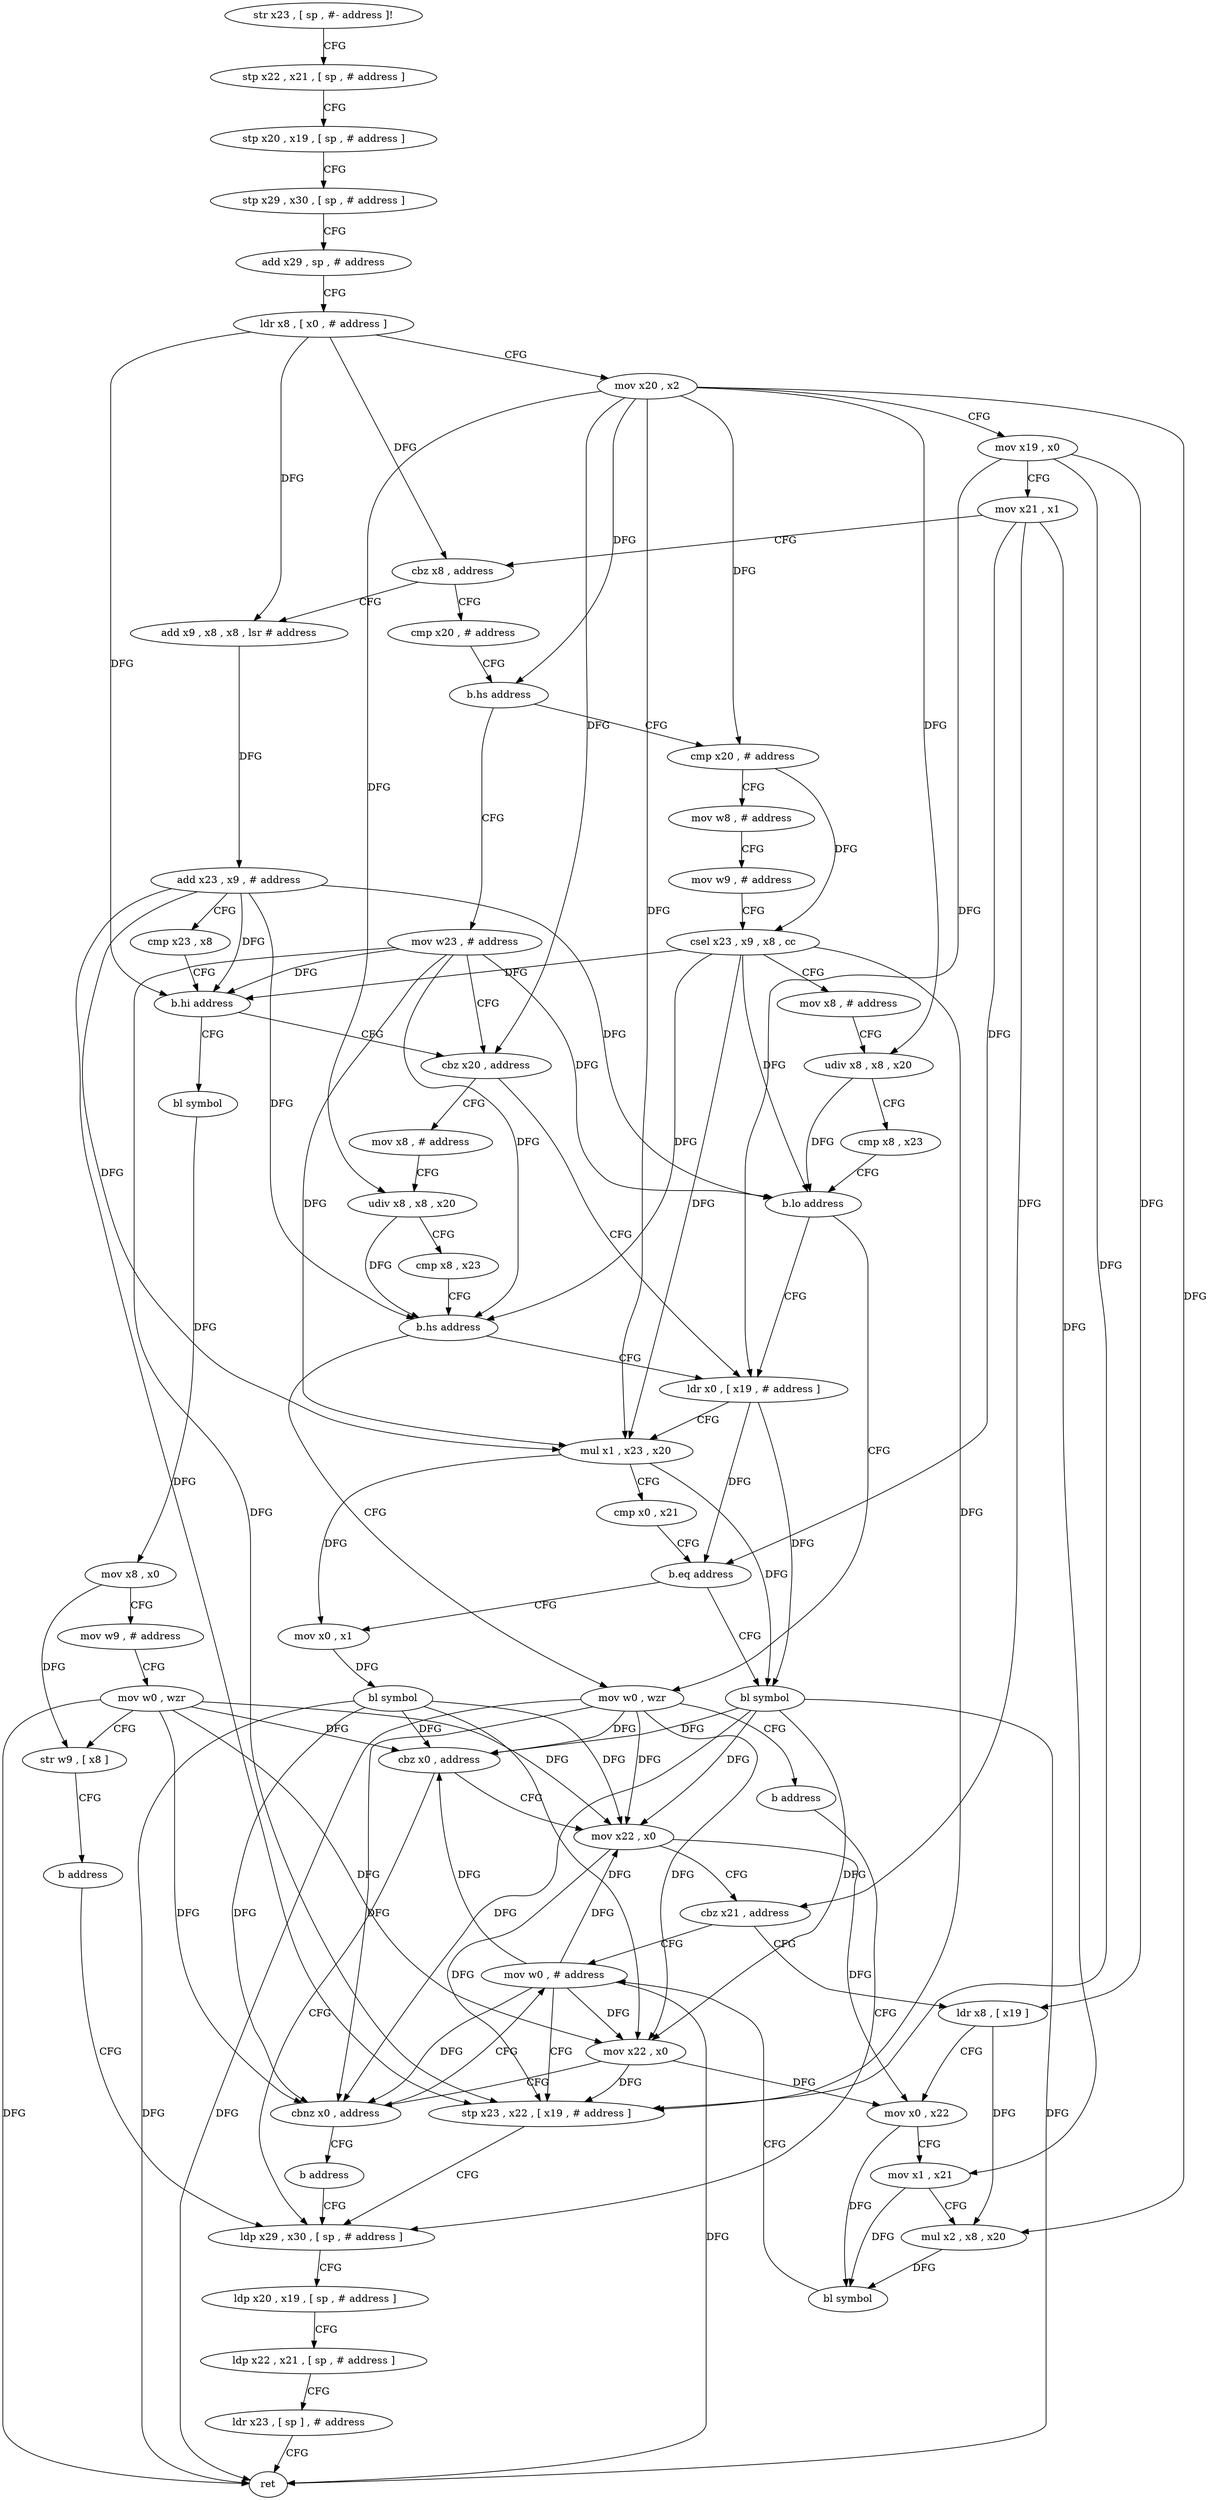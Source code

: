 digraph "func" {
"161836" [label = "str x23 , [ sp , #- address ]!" ]
"161840" [label = "stp x22 , x21 , [ sp , # address ]" ]
"161844" [label = "stp x20 , x19 , [ sp , # address ]" ]
"161848" [label = "stp x29 , x30 , [ sp , # address ]" ]
"161852" [label = "add x29 , sp , # address" ]
"161856" [label = "ldr x8 , [ x0 , # address ]" ]
"161860" [label = "mov x20 , x2" ]
"161864" [label = "mov x19 , x0" ]
"161868" [label = "mov x21 , x1" ]
"161872" [label = "cbz x8 , address" ]
"161916" [label = "cmp x20 , # address" ]
"161876" [label = "add x9 , x8 , x8 , lsr # address" ]
"161920" [label = "b.hs address" ]
"161956" [label = "cmp x20 , # address" ]
"161924" [label = "mov w23 , # address" ]
"161880" [label = "add x23 , x9 , # address" ]
"161884" [label = "cmp x23 , x8" ]
"161888" [label = "b.hi address" ]
"161928" [label = "cbz x20 , address" ]
"161892" [label = "bl symbol" ]
"161960" [label = "mov w8 , # address" ]
"161964" [label = "mov w9 , # address" ]
"161968" [label = "csel x23 , x9 , x8 , cc" ]
"161972" [label = "mov x8 , # address" ]
"161976" [label = "udiv x8 , x8 , x20" ]
"161980" [label = "cmp x8 , x23" ]
"161984" [label = "b.lo address" ]
"161948" [label = "mov w0 , wzr" ]
"161988" [label = "ldr x0 , [ x19 , # address ]" ]
"161932" [label = "mov x8 , # address" ]
"161896" [label = "mov x8 , x0" ]
"161900" [label = "mov w9 , # address" ]
"161904" [label = "mov w0 , wzr" ]
"161908" [label = "str w9 , [ x8 ]" ]
"161912" [label = "b address" ]
"162068" [label = "ldp x29 , x30 , [ sp , # address ]" ]
"161952" [label = "b address" ]
"161992" [label = "mul x1 , x23 , x20" ]
"161996" [label = "cmp x0 , x21" ]
"162000" [label = "b.eq address" ]
"162020" [label = "mov x0 , x1" ]
"162004" [label = "bl symbol" ]
"161936" [label = "udiv x8 , x8 , x20" ]
"161940" [label = "cmp x8 , x23" ]
"161944" [label = "b.hs address" ]
"162072" [label = "ldp x20 , x19 , [ sp , # address ]" ]
"162076" [label = "ldp x22 , x21 , [ sp , # address ]" ]
"162080" [label = "ldr x23 , [ sp ] , # address" ]
"162084" [label = "ret" ]
"162024" [label = "bl symbol" ]
"162028" [label = "cbz x0 , address" ]
"162032" [label = "mov x22 , x0" ]
"162008" [label = "mov x22 , x0" ]
"162012" [label = "cbnz x0 , address" ]
"162060" [label = "mov w0 , # address" ]
"162016" [label = "b address" ]
"162036" [label = "cbz x21 , address" ]
"162040" [label = "ldr x8 , [ x19 ]" ]
"162064" [label = "stp x23 , x22 , [ x19 , # address ]" ]
"162044" [label = "mov x0 , x22" ]
"162048" [label = "mov x1 , x21" ]
"162052" [label = "mul x2 , x8 , x20" ]
"162056" [label = "bl symbol" ]
"161836" -> "161840" [ label = "CFG" ]
"161840" -> "161844" [ label = "CFG" ]
"161844" -> "161848" [ label = "CFG" ]
"161848" -> "161852" [ label = "CFG" ]
"161852" -> "161856" [ label = "CFG" ]
"161856" -> "161860" [ label = "CFG" ]
"161856" -> "161872" [ label = "DFG" ]
"161856" -> "161876" [ label = "DFG" ]
"161856" -> "161888" [ label = "DFG" ]
"161860" -> "161864" [ label = "CFG" ]
"161860" -> "161920" [ label = "DFG" ]
"161860" -> "161956" [ label = "DFG" ]
"161860" -> "161928" [ label = "DFG" ]
"161860" -> "161992" [ label = "DFG" ]
"161860" -> "161936" [ label = "DFG" ]
"161860" -> "161976" [ label = "DFG" ]
"161860" -> "162052" [ label = "DFG" ]
"161864" -> "161868" [ label = "CFG" ]
"161864" -> "161988" [ label = "DFG" ]
"161864" -> "162064" [ label = "DFG" ]
"161864" -> "162040" [ label = "DFG" ]
"161868" -> "161872" [ label = "CFG" ]
"161868" -> "162000" [ label = "DFG" ]
"161868" -> "162036" [ label = "DFG" ]
"161868" -> "162048" [ label = "DFG" ]
"161872" -> "161916" [ label = "CFG" ]
"161872" -> "161876" [ label = "CFG" ]
"161916" -> "161920" [ label = "CFG" ]
"161876" -> "161880" [ label = "DFG" ]
"161920" -> "161956" [ label = "CFG" ]
"161920" -> "161924" [ label = "CFG" ]
"161956" -> "161960" [ label = "CFG" ]
"161956" -> "161968" [ label = "DFG" ]
"161924" -> "161928" [ label = "CFG" ]
"161924" -> "161888" [ label = "DFG" ]
"161924" -> "161992" [ label = "DFG" ]
"161924" -> "161944" [ label = "DFG" ]
"161924" -> "161984" [ label = "DFG" ]
"161924" -> "162064" [ label = "DFG" ]
"161880" -> "161884" [ label = "CFG" ]
"161880" -> "161888" [ label = "DFG" ]
"161880" -> "161992" [ label = "DFG" ]
"161880" -> "161944" [ label = "DFG" ]
"161880" -> "161984" [ label = "DFG" ]
"161880" -> "162064" [ label = "DFG" ]
"161884" -> "161888" [ label = "CFG" ]
"161888" -> "161928" [ label = "CFG" ]
"161888" -> "161892" [ label = "CFG" ]
"161928" -> "161988" [ label = "CFG" ]
"161928" -> "161932" [ label = "CFG" ]
"161892" -> "161896" [ label = "DFG" ]
"161960" -> "161964" [ label = "CFG" ]
"161964" -> "161968" [ label = "CFG" ]
"161968" -> "161972" [ label = "CFG" ]
"161968" -> "161888" [ label = "DFG" ]
"161968" -> "161992" [ label = "DFG" ]
"161968" -> "161944" [ label = "DFG" ]
"161968" -> "161984" [ label = "DFG" ]
"161968" -> "162064" [ label = "DFG" ]
"161972" -> "161976" [ label = "CFG" ]
"161976" -> "161980" [ label = "CFG" ]
"161976" -> "161984" [ label = "DFG" ]
"161980" -> "161984" [ label = "CFG" ]
"161984" -> "161948" [ label = "CFG" ]
"161984" -> "161988" [ label = "CFG" ]
"161948" -> "161952" [ label = "CFG" ]
"161948" -> "162028" [ label = "DFG" ]
"161948" -> "162008" [ label = "DFG" ]
"161948" -> "162012" [ label = "DFG" ]
"161948" -> "162084" [ label = "DFG" ]
"161948" -> "162032" [ label = "DFG" ]
"161988" -> "161992" [ label = "CFG" ]
"161988" -> "162000" [ label = "DFG" ]
"161988" -> "162004" [ label = "DFG" ]
"161932" -> "161936" [ label = "CFG" ]
"161896" -> "161900" [ label = "CFG" ]
"161896" -> "161908" [ label = "DFG" ]
"161900" -> "161904" [ label = "CFG" ]
"161904" -> "161908" [ label = "CFG" ]
"161904" -> "162084" [ label = "DFG" ]
"161904" -> "162028" [ label = "DFG" ]
"161904" -> "162008" [ label = "DFG" ]
"161904" -> "162012" [ label = "DFG" ]
"161904" -> "162032" [ label = "DFG" ]
"161908" -> "161912" [ label = "CFG" ]
"161912" -> "162068" [ label = "CFG" ]
"162068" -> "162072" [ label = "CFG" ]
"161952" -> "162068" [ label = "CFG" ]
"161992" -> "161996" [ label = "CFG" ]
"161992" -> "162020" [ label = "DFG" ]
"161992" -> "162004" [ label = "DFG" ]
"161996" -> "162000" [ label = "CFG" ]
"162000" -> "162020" [ label = "CFG" ]
"162000" -> "162004" [ label = "CFG" ]
"162020" -> "162024" [ label = "DFG" ]
"162004" -> "162008" [ label = "DFG" ]
"162004" -> "162028" [ label = "DFG" ]
"162004" -> "162084" [ label = "DFG" ]
"162004" -> "162012" [ label = "DFG" ]
"162004" -> "162032" [ label = "DFG" ]
"161936" -> "161940" [ label = "CFG" ]
"161936" -> "161944" [ label = "DFG" ]
"161940" -> "161944" [ label = "CFG" ]
"161944" -> "161988" [ label = "CFG" ]
"161944" -> "161948" [ label = "CFG" ]
"162072" -> "162076" [ label = "CFG" ]
"162076" -> "162080" [ label = "CFG" ]
"162080" -> "162084" [ label = "CFG" ]
"162024" -> "162028" [ label = "DFG" ]
"162024" -> "162084" [ label = "DFG" ]
"162024" -> "162008" [ label = "DFG" ]
"162024" -> "162012" [ label = "DFG" ]
"162024" -> "162032" [ label = "DFG" ]
"162028" -> "162068" [ label = "CFG" ]
"162028" -> "162032" [ label = "CFG" ]
"162032" -> "162036" [ label = "CFG" ]
"162032" -> "162064" [ label = "DFG" ]
"162032" -> "162044" [ label = "DFG" ]
"162008" -> "162012" [ label = "CFG" ]
"162008" -> "162064" [ label = "DFG" ]
"162008" -> "162044" [ label = "DFG" ]
"162012" -> "162060" [ label = "CFG" ]
"162012" -> "162016" [ label = "CFG" ]
"162060" -> "162064" [ label = "CFG" ]
"162060" -> "162028" [ label = "DFG" ]
"162060" -> "162008" [ label = "DFG" ]
"162060" -> "162012" [ label = "DFG" ]
"162060" -> "162032" [ label = "DFG" ]
"162060" -> "162084" [ label = "DFG" ]
"162016" -> "162068" [ label = "CFG" ]
"162036" -> "162060" [ label = "CFG" ]
"162036" -> "162040" [ label = "CFG" ]
"162040" -> "162044" [ label = "CFG" ]
"162040" -> "162052" [ label = "DFG" ]
"162064" -> "162068" [ label = "CFG" ]
"162044" -> "162048" [ label = "CFG" ]
"162044" -> "162056" [ label = "DFG" ]
"162048" -> "162052" [ label = "CFG" ]
"162048" -> "162056" [ label = "DFG" ]
"162052" -> "162056" [ label = "DFG" ]
"162056" -> "162060" [ label = "CFG" ]
}
